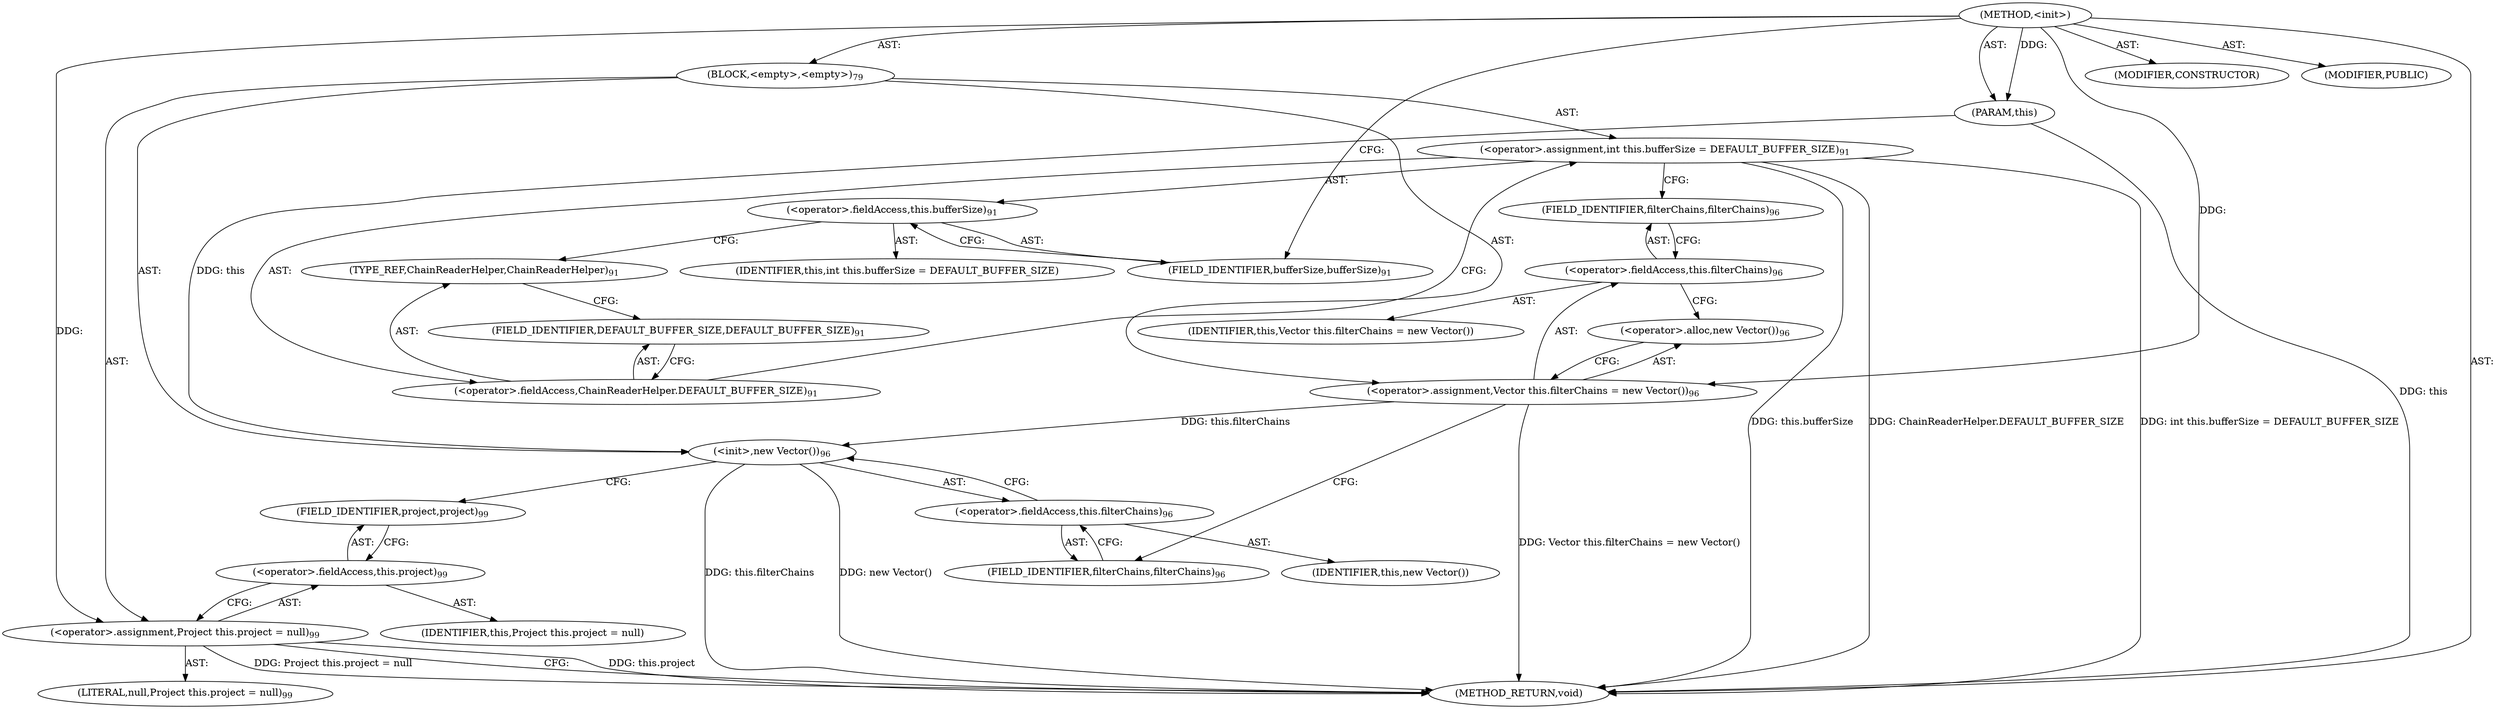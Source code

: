 digraph "&lt;init&gt;" {  
"111669149704" [label = <(METHOD,&lt;init&gt;)> ]
"115964117006" [label = <(PARAM,this)> ]
"25769803815" [label = <(BLOCK,&lt;empty&gt;,&lt;empty&gt;)<SUB>79</SUB>> ]
"30064771218" [label = <(&lt;operator&gt;.assignment,int this.bufferSize = DEFAULT_BUFFER_SIZE)<SUB>91</SUB>> ]
"30064771219" [label = <(&lt;operator&gt;.fieldAccess,this.bufferSize)<SUB>91</SUB>> ]
"68719476880" [label = <(IDENTIFIER,this,int this.bufferSize = DEFAULT_BUFFER_SIZE)> ]
"55834574866" [label = <(FIELD_IDENTIFIER,bufferSize,bufferSize)<SUB>91</SUB>> ]
"30064771220" [label = <(&lt;operator&gt;.fieldAccess,ChainReaderHelper.DEFAULT_BUFFER_SIZE)<SUB>91</SUB>> ]
"180388626441" [label = <(TYPE_REF,ChainReaderHelper,ChainReaderHelper)<SUB>91</SUB>> ]
"55834574867" [label = <(FIELD_IDENTIFIER,DEFAULT_BUFFER_SIZE,DEFAULT_BUFFER_SIZE)<SUB>91</SUB>> ]
"30064771221" [label = <(&lt;operator&gt;.assignment,Vector this.filterChains = new Vector())<SUB>96</SUB>> ]
"30064771222" [label = <(&lt;operator&gt;.fieldAccess,this.filterChains)<SUB>96</SUB>> ]
"68719476881" [label = <(IDENTIFIER,this,Vector this.filterChains = new Vector())> ]
"55834574868" [label = <(FIELD_IDENTIFIER,filterChains,filterChains)<SUB>96</SUB>> ]
"30064771223" [label = <(&lt;operator&gt;.alloc,new Vector())<SUB>96</SUB>> ]
"30064771224" [label = <(&lt;init&gt;,new Vector())<SUB>96</SUB>> ]
"30064771225" [label = <(&lt;operator&gt;.fieldAccess,this.filterChains)<SUB>96</SUB>> ]
"68719476882" [label = <(IDENTIFIER,this,new Vector())> ]
"55834574869" [label = <(FIELD_IDENTIFIER,filterChains,filterChains)<SUB>96</SUB>> ]
"30064771226" [label = <(&lt;operator&gt;.assignment,Project this.project = null)<SUB>99</SUB>> ]
"30064771227" [label = <(&lt;operator&gt;.fieldAccess,this.project)<SUB>99</SUB>> ]
"68719476883" [label = <(IDENTIFIER,this,Project this.project = null)> ]
"55834574870" [label = <(FIELD_IDENTIFIER,project,project)<SUB>99</SUB>> ]
"90194313237" [label = <(LITERAL,null,Project this.project = null)<SUB>99</SUB>> ]
"133143986198" [label = <(MODIFIER,CONSTRUCTOR)> ]
"133143986199" [label = <(MODIFIER,PUBLIC)> ]
"128849018888" [label = <(METHOD_RETURN,void)> ]
  "111669149704" -> "115964117006"  [ label = "AST: "] 
  "111669149704" -> "25769803815"  [ label = "AST: "] 
  "111669149704" -> "133143986198"  [ label = "AST: "] 
  "111669149704" -> "133143986199"  [ label = "AST: "] 
  "111669149704" -> "128849018888"  [ label = "AST: "] 
  "25769803815" -> "30064771218"  [ label = "AST: "] 
  "25769803815" -> "30064771221"  [ label = "AST: "] 
  "25769803815" -> "30064771224"  [ label = "AST: "] 
  "25769803815" -> "30064771226"  [ label = "AST: "] 
  "30064771218" -> "30064771219"  [ label = "AST: "] 
  "30064771218" -> "30064771220"  [ label = "AST: "] 
  "30064771219" -> "68719476880"  [ label = "AST: "] 
  "30064771219" -> "55834574866"  [ label = "AST: "] 
  "30064771220" -> "180388626441"  [ label = "AST: "] 
  "30064771220" -> "55834574867"  [ label = "AST: "] 
  "30064771221" -> "30064771222"  [ label = "AST: "] 
  "30064771221" -> "30064771223"  [ label = "AST: "] 
  "30064771222" -> "68719476881"  [ label = "AST: "] 
  "30064771222" -> "55834574868"  [ label = "AST: "] 
  "30064771224" -> "30064771225"  [ label = "AST: "] 
  "30064771225" -> "68719476882"  [ label = "AST: "] 
  "30064771225" -> "55834574869"  [ label = "AST: "] 
  "30064771226" -> "30064771227"  [ label = "AST: "] 
  "30064771226" -> "90194313237"  [ label = "AST: "] 
  "30064771227" -> "68719476883"  [ label = "AST: "] 
  "30064771227" -> "55834574870"  [ label = "AST: "] 
  "30064771218" -> "55834574868"  [ label = "CFG: "] 
  "30064771221" -> "55834574869"  [ label = "CFG: "] 
  "30064771224" -> "55834574870"  [ label = "CFG: "] 
  "30064771226" -> "128849018888"  [ label = "CFG: "] 
  "30064771219" -> "180388626441"  [ label = "CFG: "] 
  "30064771220" -> "30064771218"  [ label = "CFG: "] 
  "30064771222" -> "30064771223"  [ label = "CFG: "] 
  "30064771223" -> "30064771221"  [ label = "CFG: "] 
  "30064771225" -> "30064771224"  [ label = "CFG: "] 
  "30064771227" -> "30064771226"  [ label = "CFG: "] 
  "55834574866" -> "30064771219"  [ label = "CFG: "] 
  "180388626441" -> "55834574867"  [ label = "CFG: "] 
  "55834574867" -> "30064771220"  [ label = "CFG: "] 
  "55834574868" -> "30064771222"  [ label = "CFG: "] 
  "55834574869" -> "30064771225"  [ label = "CFG: "] 
  "55834574870" -> "30064771227"  [ label = "CFG: "] 
  "111669149704" -> "55834574866"  [ label = "CFG: "] 
  "115964117006" -> "128849018888"  [ label = "DDG: this"] 
  "30064771218" -> "128849018888"  [ label = "DDG: this.bufferSize"] 
  "30064771218" -> "128849018888"  [ label = "DDG: ChainReaderHelper.DEFAULT_BUFFER_SIZE"] 
  "30064771218" -> "128849018888"  [ label = "DDG: int this.bufferSize = DEFAULT_BUFFER_SIZE"] 
  "30064771221" -> "128849018888"  [ label = "DDG: Vector this.filterChains = new Vector()"] 
  "30064771224" -> "128849018888"  [ label = "DDG: this.filterChains"] 
  "30064771224" -> "128849018888"  [ label = "DDG: new Vector()"] 
  "30064771226" -> "128849018888"  [ label = "DDG: this.project"] 
  "30064771226" -> "128849018888"  [ label = "DDG: Project this.project = null"] 
  "111669149704" -> "115964117006"  [ label = "DDG: "] 
  "111669149704" -> "30064771221"  [ label = "DDG: "] 
  "111669149704" -> "30064771226"  [ label = "DDG: "] 
  "115964117006" -> "30064771224"  [ label = "DDG: this"] 
  "30064771221" -> "30064771224"  [ label = "DDG: this.filterChains"] 
}
